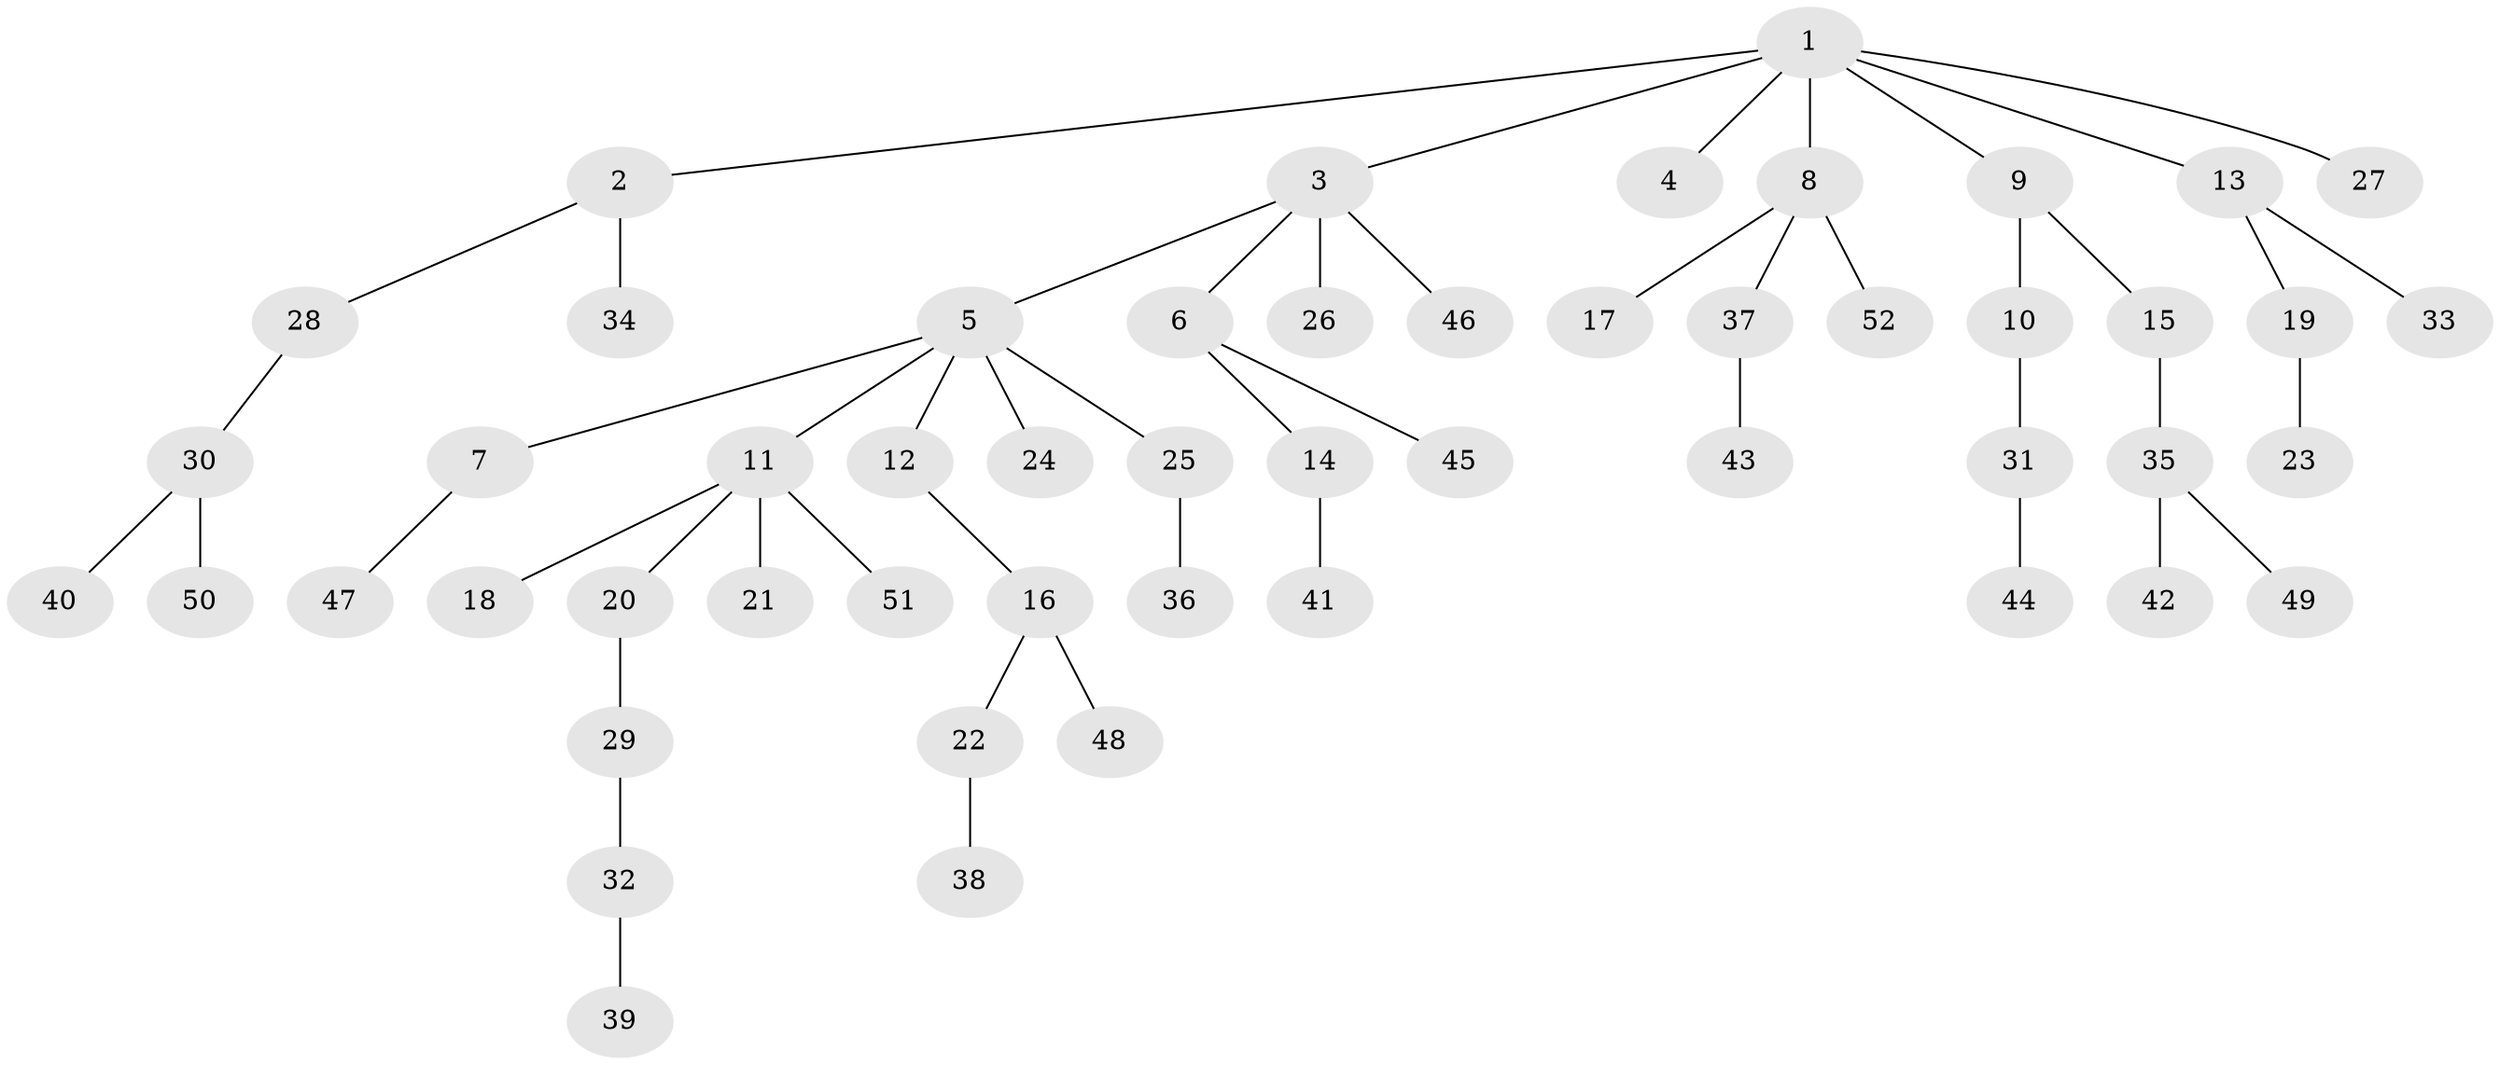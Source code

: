 // Generated by graph-tools (version 1.1) at 2025/11/02/27/25 16:11:26]
// undirected, 52 vertices, 51 edges
graph export_dot {
graph [start="1"]
  node [color=gray90,style=filled];
  1;
  2;
  3;
  4;
  5;
  6;
  7;
  8;
  9;
  10;
  11;
  12;
  13;
  14;
  15;
  16;
  17;
  18;
  19;
  20;
  21;
  22;
  23;
  24;
  25;
  26;
  27;
  28;
  29;
  30;
  31;
  32;
  33;
  34;
  35;
  36;
  37;
  38;
  39;
  40;
  41;
  42;
  43;
  44;
  45;
  46;
  47;
  48;
  49;
  50;
  51;
  52;
  1 -- 2;
  1 -- 3;
  1 -- 4;
  1 -- 8;
  1 -- 9;
  1 -- 13;
  1 -- 27;
  2 -- 28;
  2 -- 34;
  3 -- 5;
  3 -- 6;
  3 -- 26;
  3 -- 46;
  5 -- 7;
  5 -- 11;
  5 -- 12;
  5 -- 24;
  5 -- 25;
  6 -- 14;
  6 -- 45;
  7 -- 47;
  8 -- 17;
  8 -- 37;
  8 -- 52;
  9 -- 10;
  9 -- 15;
  10 -- 31;
  11 -- 18;
  11 -- 20;
  11 -- 21;
  11 -- 51;
  12 -- 16;
  13 -- 19;
  13 -- 33;
  14 -- 41;
  15 -- 35;
  16 -- 22;
  16 -- 48;
  19 -- 23;
  20 -- 29;
  22 -- 38;
  25 -- 36;
  28 -- 30;
  29 -- 32;
  30 -- 40;
  30 -- 50;
  31 -- 44;
  32 -- 39;
  35 -- 42;
  35 -- 49;
  37 -- 43;
}
